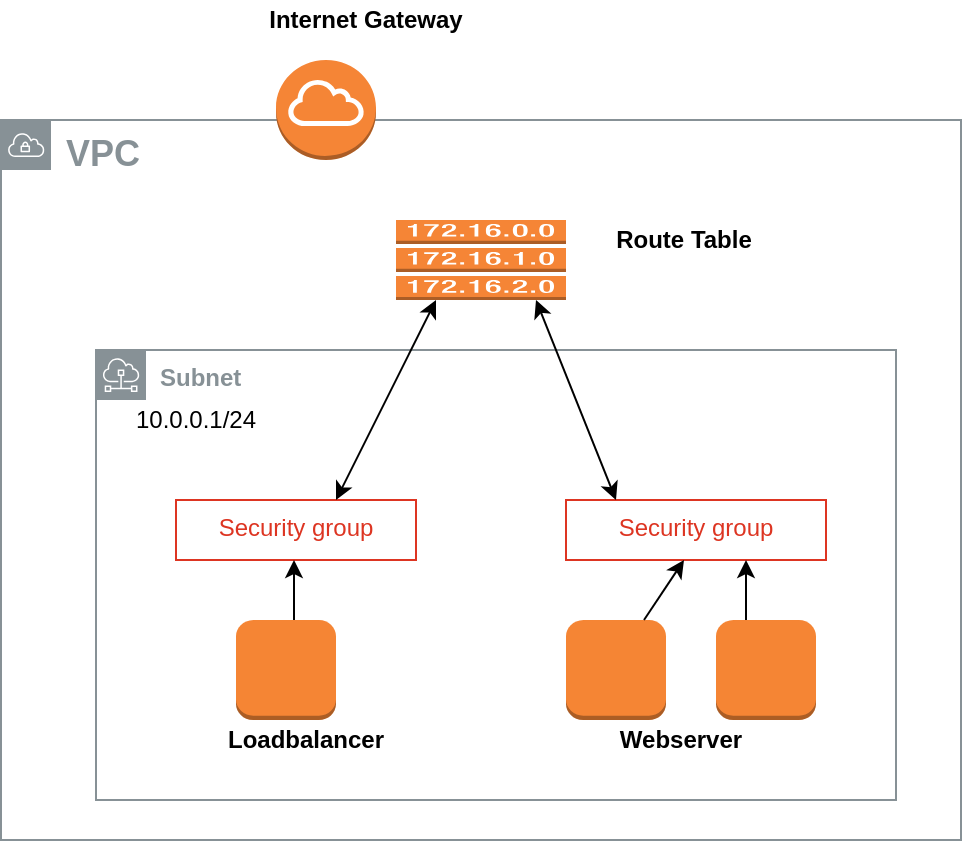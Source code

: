 <mxfile version="14.9.6" type="device"><diagram id="A3ATgNW8qKuaz-o6Afol" name="Page-1"><mxGraphModel dx="1662" dy="794" grid="1" gridSize="10" guides="1" tooltips="1" connect="1" arrows="1" fold="1" page="1" pageScale="1" pageWidth="827" pageHeight="1169" math="0" shadow="0"><root><mxCell id="0"/><mxCell id="1" parent="0"/><mxCell id="qFjYsAXM6aac9x8NUxdH-1" value="&lt;font style=&quot;font-size: 18px&quot;&gt;&lt;span&gt;VPC&lt;/span&gt;&lt;/font&gt;" style="outlineConnect=0;gradientColor=none;html=1;whiteSpace=wrap;fontSize=12;fontStyle=1;shape=mxgraph.aws4.group;grIcon=mxgraph.aws4.group_vpc;strokeColor=#879196;fillColor=none;verticalAlign=top;align=left;spacingLeft=30;fontColor=#879196;dashed=0;" vertex="1" parent="1"><mxGeometry x="72.5" y="340" width="480" height="360" as="geometry"/></mxCell><mxCell id="qFjYsAXM6aac9x8NUxdH-2" value="" style="outlineConnect=0;dashed=0;verticalLabelPosition=bottom;verticalAlign=top;align=center;html=1;shape=mxgraph.aws3.instance;fillColor=#F58534;gradientColor=none;" vertex="1" parent="1"><mxGeometry x="190" y="590" width="50" height="50" as="geometry"/></mxCell><mxCell id="qFjYsAXM6aac9x8NUxdH-3" value="" style="outlineConnect=0;dashed=0;verticalLabelPosition=bottom;verticalAlign=top;align=center;html=1;shape=mxgraph.aws3.instance;fillColor=#F58534;gradientColor=none;" vertex="1" parent="1"><mxGeometry x="355" y="590" width="50" height="50" as="geometry"/></mxCell><mxCell id="qFjYsAXM6aac9x8NUxdH-4" value="" style="outlineConnect=0;dashed=0;verticalLabelPosition=bottom;verticalAlign=top;align=center;html=1;shape=mxgraph.aws3.instance;fillColor=#F58534;gradientColor=none;" vertex="1" parent="1"><mxGeometry x="430" y="590" width="50" height="50" as="geometry"/></mxCell><mxCell id="qFjYsAXM6aac9x8NUxdH-5" value="Security group" style="fillColor=none;strokeColor=#DD3522;verticalAlign=top;fontStyle=0;fontColor=#DD3522;" vertex="1" parent="1"><mxGeometry x="355" y="530" width="130" height="30" as="geometry"/></mxCell><mxCell id="qFjYsAXM6aac9x8NUxdH-6" value="Security group" style="fillColor=none;strokeColor=#DD3522;verticalAlign=top;fontStyle=0;fontColor=#DD3522;" vertex="1" parent="1"><mxGeometry x="160" y="530" width="120" height="30" as="geometry"/></mxCell><mxCell id="qFjYsAXM6aac9x8NUxdH-8" value="&lt;b&gt;Subnet&lt;/b&gt;" style="outlineConnect=0;gradientColor=none;html=1;whiteSpace=wrap;fontSize=12;fontStyle=0;shape=mxgraph.aws4.group;grIcon=mxgraph.aws4.group_subnet;strokeColor=#879196;fillColor=none;verticalAlign=top;align=left;spacingLeft=30;fontColor=#879196;dashed=0;" vertex="1" parent="1"><mxGeometry x="120" y="455" width="400" height="225" as="geometry"/></mxCell><mxCell id="qFjYsAXM6aac9x8NUxdH-9" value="10.0.0.1/24" style="text;html=1;strokeColor=none;fillColor=none;align=center;verticalAlign=middle;whiteSpace=wrap;rounded=0;" vertex="1" parent="1"><mxGeometry x="120" y="480" width="100" height="20" as="geometry"/></mxCell><mxCell id="qFjYsAXM6aac9x8NUxdH-10" value="&lt;b&gt;Loadbalancer&lt;/b&gt;" style="text;html=1;strokeColor=none;fillColor=none;align=center;verticalAlign=middle;whiteSpace=wrap;rounded=0;" vertex="1" parent="1"><mxGeometry x="180" y="640" width="90" height="20" as="geometry"/></mxCell><mxCell id="qFjYsAXM6aac9x8NUxdH-11" value="&lt;b&gt;Webserver&lt;/b&gt;" style="text;html=1;strokeColor=none;fillColor=none;align=center;verticalAlign=middle;whiteSpace=wrap;rounded=0;" vertex="1" parent="1"><mxGeometry x="355" y="640" width="115" height="20" as="geometry"/></mxCell><mxCell id="qFjYsAXM6aac9x8NUxdH-13" value="" style="endArrow=classic;html=1;" edge="1" parent="1"><mxGeometry width="50" height="50" relative="1" as="geometry"><mxPoint x="445" y="590" as="sourcePoint"/><mxPoint x="445" y="560" as="targetPoint"/><Array as="points"/></mxGeometry></mxCell><mxCell id="qFjYsAXM6aac9x8NUxdH-14" value="" style="endArrow=classic;html=1;" edge="1" parent="1"><mxGeometry width="50" height="50" relative="1" as="geometry"><mxPoint x="394" y="590" as="sourcePoint"/><mxPoint x="414" y="560" as="targetPoint"/><Array as="points"/></mxGeometry></mxCell><mxCell id="qFjYsAXM6aac9x8NUxdH-18" value="" style="endArrow=classic;html=1;" edge="1" parent="1"><mxGeometry width="50" height="50" relative="1" as="geometry"><mxPoint x="219" y="590" as="sourcePoint"/><mxPoint x="219" y="560" as="targetPoint"/></mxGeometry></mxCell><mxCell id="qFjYsAXM6aac9x8NUxdH-19" value="" style="outlineConnect=0;dashed=0;verticalLabelPosition=bottom;verticalAlign=top;align=center;html=1;shape=mxgraph.aws3.route_table;fillColor=#F58536;gradientColor=none;" vertex="1" parent="1"><mxGeometry x="270" y="390" width="85" height="40" as="geometry"/></mxCell><mxCell id="qFjYsAXM6aac9x8NUxdH-20" value="" style="outlineConnect=0;dashed=0;verticalLabelPosition=bottom;verticalAlign=top;align=center;html=1;shape=mxgraph.aws3.internet_gateway;fillColor=#F58536;gradientColor=none;" vertex="1" parent="1"><mxGeometry x="210" y="310" width="50" height="50" as="geometry"/></mxCell><mxCell id="qFjYsAXM6aac9x8NUxdH-21" value="" style="endArrow=classic;startArrow=classic;html=1;" edge="1" parent="1"><mxGeometry width="50" height="50" relative="1" as="geometry"><mxPoint x="240" y="530" as="sourcePoint"/><mxPoint x="290" y="430" as="targetPoint"/></mxGeometry></mxCell><mxCell id="qFjYsAXM6aac9x8NUxdH-23" value="" style="endArrow=classic;startArrow=classic;html=1;" edge="1" parent="1"><mxGeometry width="50" height="50" relative="1" as="geometry"><mxPoint x="380" y="530" as="sourcePoint"/><mxPoint x="340" y="430" as="targetPoint"/></mxGeometry></mxCell><mxCell id="qFjYsAXM6aac9x8NUxdH-24" value="&lt;b&gt;Route Table&lt;/b&gt;" style="text;html=1;strokeColor=none;fillColor=none;align=center;verticalAlign=middle;whiteSpace=wrap;rounded=0;" vertex="1" parent="1"><mxGeometry x="369" y="390" width="90" height="20" as="geometry"/></mxCell><mxCell id="qFjYsAXM6aac9x8NUxdH-25" value="&lt;b&gt;Internet Gateway&lt;/b&gt;" style="text;html=1;strokeColor=none;fillColor=none;align=center;verticalAlign=middle;whiteSpace=wrap;rounded=0;" vertex="1" parent="1"><mxGeometry x="200" y="280" width="110" height="20" as="geometry"/></mxCell></root></mxGraphModel></diagram></mxfile>